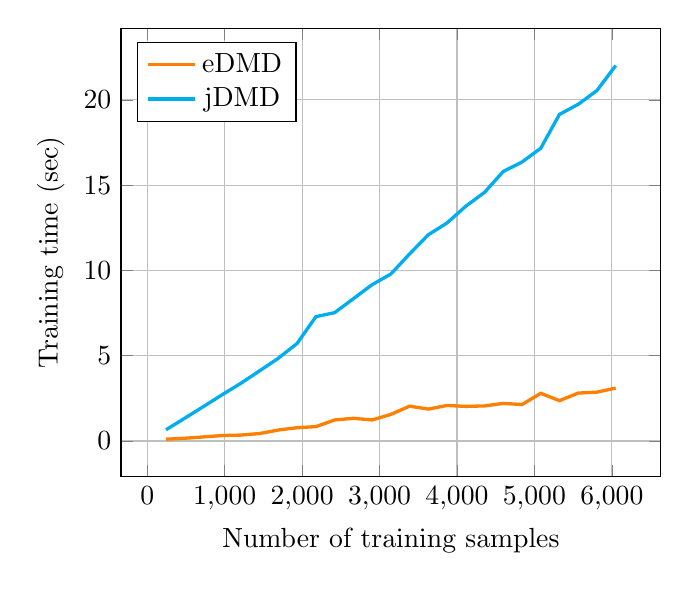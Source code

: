 % Recommended preamble:
\begin{tikzpicture}
\begin{axis}[xmajorgrids, ymajorgrids, xlabel={Number of training samples}, ylabel={Training time (sec)}, legend pos={north west}]
    \addplot+[no marks, very thick, orange]
        coordinates {
            (242,0.107)
            (484,0.162)
            (726,0.239)
            (968,0.321)
            (1210,0.347)
            (1452,0.439)
            (1694,0.645)
            (1936,0.78)
            (2178,0.843)
            (2420,1.235)
            (2662,1.33)
            (2904,1.234)
            (3146,1.56)
            (3388,2.042)
            (3630,1.871)
            (3872,2.084)
            (4114,2.029)
            (4356,2.057)
            (4598,2.205)
            (4840,2.139)
            (5082,2.796)
            (5324,2.364)
            (5566,2.81)
            (5808,2.865)
            (6050,3.103)
        }
        ;
    \addplot+[no marks, very thick, cyan]
        coordinates {
            (242,0.659)
            (484,1.335)
            (726,2.019)
            (968,2.715)
            (1210,3.385)
            (1452,4.119)
            (1694,4.855)
            (1936,5.724)
            (2178,7.291)
            (2420,7.525)
            (2662,8.343)
            (2904,9.166)
            (3146,9.79)
            (3388,10.971)
            (3630,12.094)
            (3872,12.786)
            (4114,13.767)
            (4356,14.579)
            (4598,15.806)
            (4840,16.359)
            (5082,17.166)
            (5324,19.153)
            (5566,19.743)
            (5808,20.551)
            (6050,22.013)
        }
        ;
    \legend{{eDMD},{jDMD}}
\end{axis}
\end{tikzpicture}

